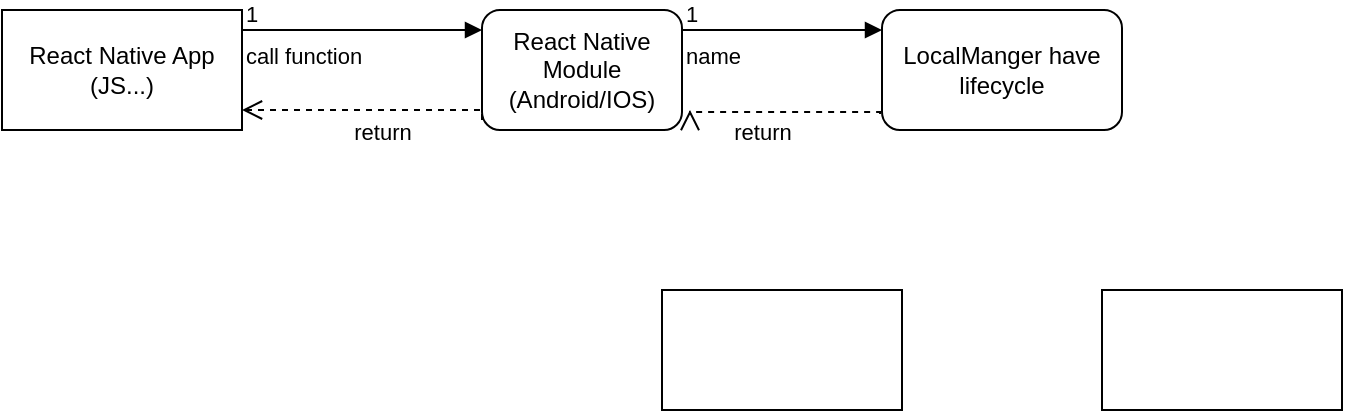 <mxfile version="21.5.2" type="github">
  <diagram name="Trang-1" id="j6iqiuJxm1g4KM9DXFiR">
    <mxGraphModel dx="954" dy="515" grid="1" gridSize="10" guides="1" tooltips="1" connect="1" arrows="1" fold="1" page="1" pageScale="1" pageWidth="827" pageHeight="1169" math="0" shadow="0">
      <root>
        <mxCell id="0" />
        <mxCell id="1" parent="0" />
        <mxCell id="fUEkyTjFTqwJBmth8uJP-5" value="React Native App (JS...)" style="rounded=0;whiteSpace=wrap;html=1;" vertex="1" parent="1">
          <mxGeometry x="70" y="360" width="120" height="60" as="geometry" />
        </mxCell>
        <mxCell id="fUEkyTjFTqwJBmth8uJP-6" value="React Native Module (Android/IOS)" style="rounded=1;whiteSpace=wrap;html=1;" vertex="1" parent="1">
          <mxGeometry x="310" y="360" width="100" height="60" as="geometry" />
        </mxCell>
        <mxCell id="fUEkyTjFTqwJBmth8uJP-8" value="LocalManger have lifecycle" style="rounded=1;whiteSpace=wrap;html=1;" vertex="1" parent="1">
          <mxGeometry x="510" y="360" width="120" height="60" as="geometry" />
        </mxCell>
        <mxCell id="fUEkyTjFTqwJBmth8uJP-21" value="return" style="html=1;verticalAlign=bottom;endArrow=open;dashed=1;endSize=8;edgeStyle=elbowEdgeStyle;elbow=vertical;curved=0;rounded=0;exitX=0;exitY=0.75;exitDx=0;exitDy=0;" edge="1" parent="1">
          <mxGeometry x="-0.12" y="20" relative="1" as="geometry">
            <mxPoint x="310" y="415" as="sourcePoint" />
            <mxPoint x="190" y="410" as="targetPoint" />
            <Array as="points">
              <mxPoint x="240" y="410" />
            </Array>
            <mxPoint as="offset" />
          </mxGeometry>
        </mxCell>
        <mxCell id="fUEkyTjFTqwJBmth8uJP-22" value="call function&lt;br&gt;" style="endArrow=block;endFill=1;html=1;edgeStyle=orthogonalEdgeStyle;align=left;verticalAlign=top;rounded=0;" edge="1" parent="1">
          <mxGeometry x="-1" relative="1" as="geometry">
            <mxPoint x="190" y="370" as="sourcePoint" />
            <mxPoint x="310" y="370" as="targetPoint" />
          </mxGeometry>
        </mxCell>
        <mxCell id="fUEkyTjFTqwJBmth8uJP-23" value="1" style="edgeLabel;resizable=0;html=1;align=left;verticalAlign=bottom;" connectable="0" vertex="1" parent="fUEkyTjFTqwJBmth8uJP-22">
          <mxGeometry x="-1" relative="1" as="geometry" />
        </mxCell>
        <mxCell id="fUEkyTjFTqwJBmth8uJP-26" value="return" style="html=1;verticalAlign=bottom;endArrow=open;dashed=1;endSize=8;edgeStyle=elbowEdgeStyle;elbow=vertical;curved=0;rounded=0;exitX=-0.008;exitY=0.867;exitDx=0;exitDy=0;exitPerimeter=0;" edge="1" parent="1" source="fUEkyTjFTqwJBmth8uJP-8">
          <mxGeometry x="0.238" y="19" relative="1" as="geometry">
            <mxPoint x="494" y="410" as="sourcePoint" />
            <mxPoint x="414" y="410" as="targetPoint" />
            <mxPoint as="offset" />
          </mxGeometry>
        </mxCell>
        <mxCell id="fUEkyTjFTqwJBmth8uJP-27" value="name" style="endArrow=block;endFill=1;html=1;edgeStyle=orthogonalEdgeStyle;align=left;verticalAlign=top;rounded=0;" edge="1" parent="1">
          <mxGeometry x="-1" relative="1" as="geometry">
            <mxPoint x="410" y="370" as="sourcePoint" />
            <mxPoint x="510" y="370" as="targetPoint" />
          </mxGeometry>
        </mxCell>
        <mxCell id="fUEkyTjFTqwJBmth8uJP-28" value="1" style="edgeLabel;resizable=0;html=1;align=left;verticalAlign=bottom;" connectable="0" vertex="1" parent="fUEkyTjFTqwJBmth8uJP-27">
          <mxGeometry x="-1" relative="1" as="geometry" />
        </mxCell>
        <mxCell id="fUEkyTjFTqwJBmth8uJP-29" value="" style="rounded=0;whiteSpace=wrap;html=1;" vertex="1" parent="1">
          <mxGeometry x="400" y="500" width="120" height="60" as="geometry" />
        </mxCell>
        <mxCell id="fUEkyTjFTqwJBmth8uJP-30" value="" style="rounded=0;whiteSpace=wrap;html=1;" vertex="1" parent="1">
          <mxGeometry x="620" y="500" width="120" height="60" as="geometry" />
        </mxCell>
      </root>
    </mxGraphModel>
  </diagram>
</mxfile>
